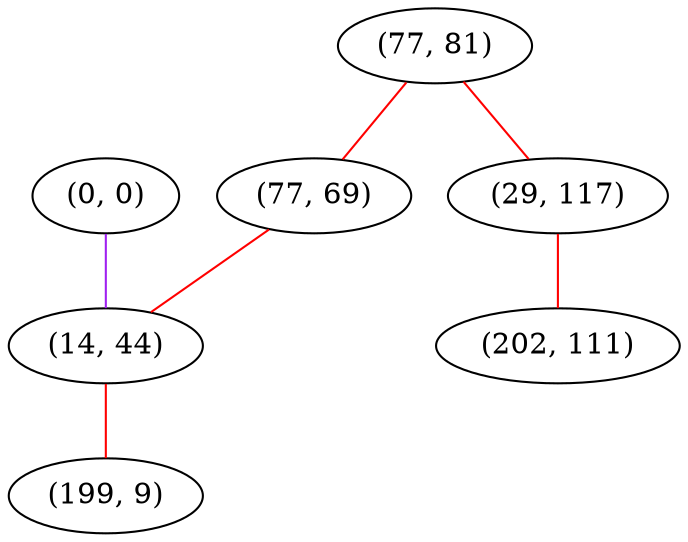 graph "" {
"(0, 0)";
"(77, 81)";
"(29, 117)";
"(77, 69)";
"(202, 111)";
"(14, 44)";
"(199, 9)";
"(0, 0)" -- "(14, 44)"  [color=purple, key=0, weight=4];
"(77, 81)" -- "(77, 69)"  [color=red, key=0, weight=1];
"(77, 81)" -- "(29, 117)"  [color=red, key=0, weight=1];
"(29, 117)" -- "(202, 111)"  [color=red, key=0, weight=1];
"(77, 69)" -- "(14, 44)"  [color=red, key=0, weight=1];
"(14, 44)" -- "(199, 9)"  [color=red, key=0, weight=1];
}
